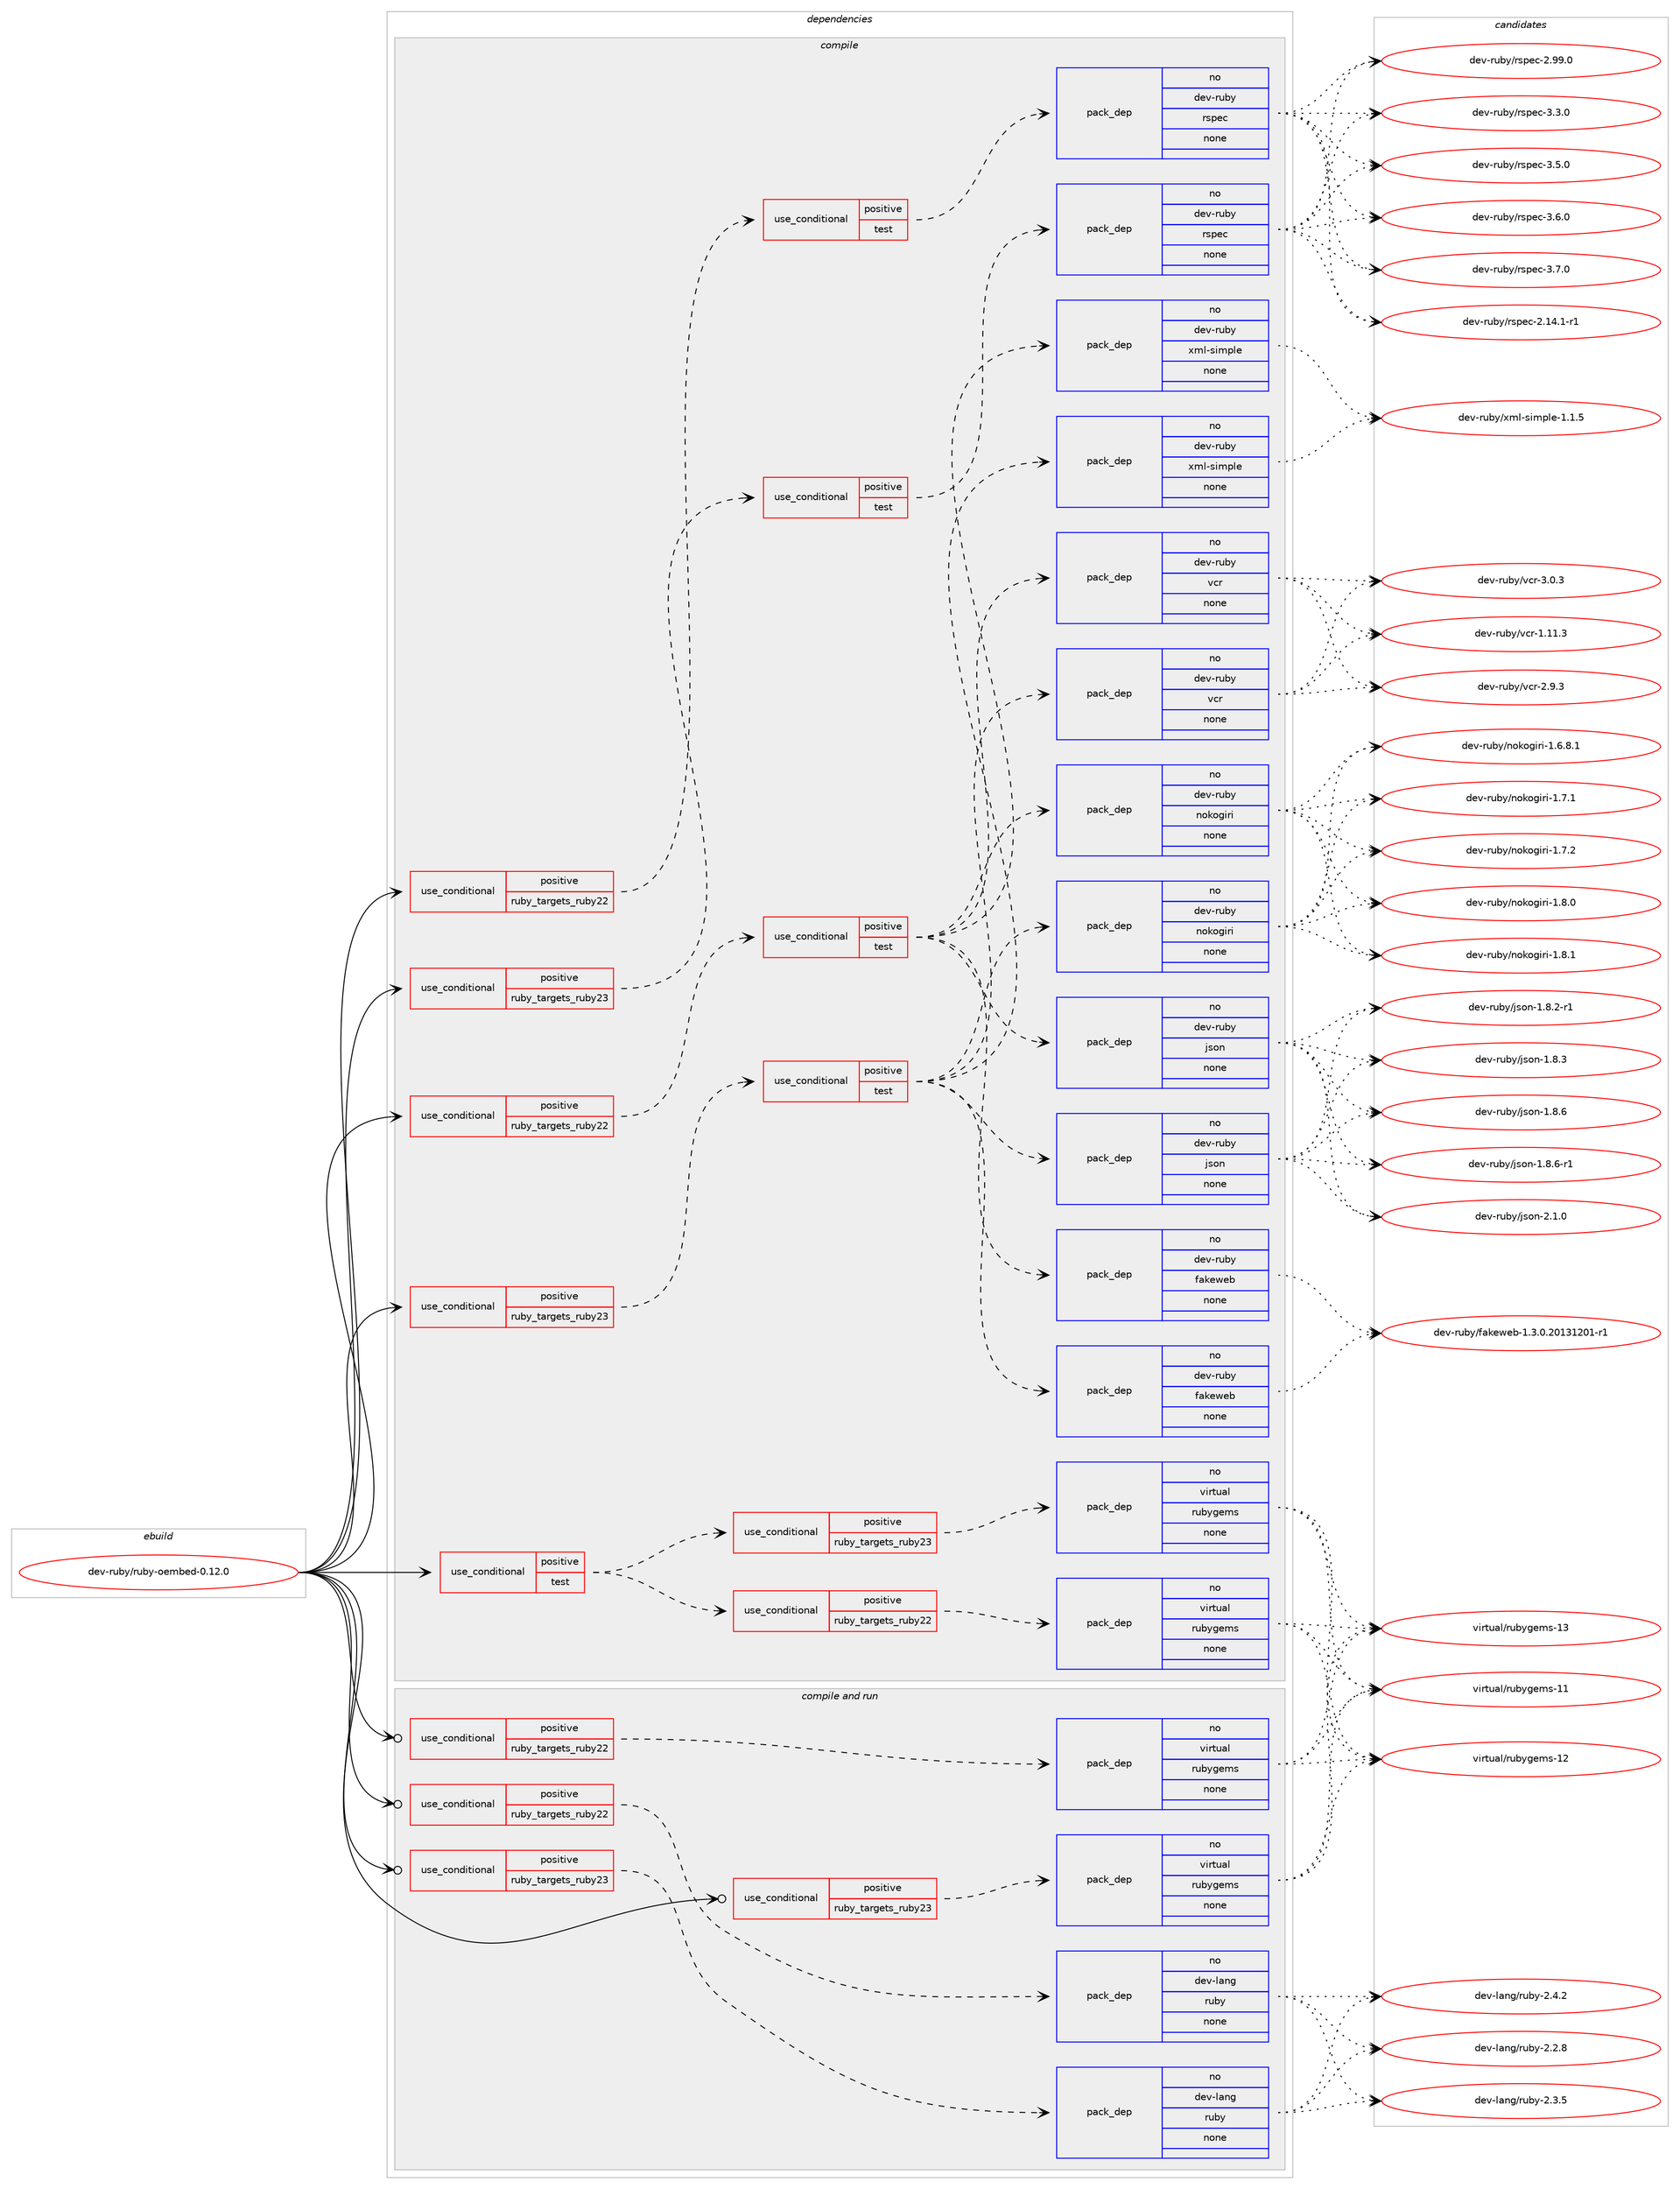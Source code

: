 digraph prolog {

# *************
# Graph options
# *************

newrank=true;
concentrate=true;
compound=true;
graph [rankdir=LR,fontname=Helvetica,fontsize=10,ranksep=1.5];#, ranksep=2.5, nodesep=0.2];
edge  [arrowhead=vee];
node  [fontname=Helvetica,fontsize=10];

# **********
# The ebuild
# **********

subgraph cluster_leftcol {
color=gray;
rank=same;
label=<<i>ebuild</i>>;
id [label="dev-ruby/ruby-oembed-0.12.0", color=red, width=4, href="../dev-ruby/ruby-oembed-0.12.0.svg"];
}

# ****************
# The dependencies
# ****************

subgraph cluster_midcol {
color=gray;
label=<<i>dependencies</i>>;
subgraph cluster_compile {
fillcolor="#eeeeee";
style=filled;
label=<<i>compile</i>>;
subgraph cond71494 {
dependency267747 [label=<<TABLE BORDER="0" CELLBORDER="1" CELLSPACING="0" CELLPADDING="4"><TR><TD ROWSPAN="3" CELLPADDING="10">use_conditional</TD></TR><TR><TD>positive</TD></TR><TR><TD>ruby_targets_ruby22</TD></TR></TABLE>>, shape=none, color=red];
subgraph cond71495 {
dependency267748 [label=<<TABLE BORDER="0" CELLBORDER="1" CELLSPACING="0" CELLPADDING="4"><TR><TD ROWSPAN="3" CELLPADDING="10">use_conditional</TD></TR><TR><TD>positive</TD></TR><TR><TD>test</TD></TR></TABLE>>, shape=none, color=red];
subgraph pack192139 {
dependency267749 [label=<<TABLE BORDER="0" CELLBORDER="1" CELLSPACING="0" CELLPADDING="4" WIDTH="220"><TR><TD ROWSPAN="6" CELLPADDING="30">pack_dep</TD></TR><TR><TD WIDTH="110">no</TD></TR><TR><TD>dev-ruby</TD></TR><TR><TD>json</TD></TR><TR><TD>none</TD></TR><TR><TD></TD></TR></TABLE>>, shape=none, color=blue];
}
dependency267748:e -> dependency267749:w [weight=20,style="dashed",arrowhead="vee"];
subgraph pack192140 {
dependency267750 [label=<<TABLE BORDER="0" CELLBORDER="1" CELLSPACING="0" CELLPADDING="4" WIDTH="220"><TR><TD ROWSPAN="6" CELLPADDING="30">pack_dep</TD></TR><TR><TD WIDTH="110">no</TD></TR><TR><TD>dev-ruby</TD></TR><TR><TD>vcr</TD></TR><TR><TD>none</TD></TR><TR><TD></TD></TR></TABLE>>, shape=none, color=blue];
}
dependency267748:e -> dependency267750:w [weight=20,style="dashed",arrowhead="vee"];
subgraph pack192141 {
dependency267751 [label=<<TABLE BORDER="0" CELLBORDER="1" CELLSPACING="0" CELLPADDING="4" WIDTH="220"><TR><TD ROWSPAN="6" CELLPADDING="30">pack_dep</TD></TR><TR><TD WIDTH="110">no</TD></TR><TR><TD>dev-ruby</TD></TR><TR><TD>xml-simple</TD></TR><TR><TD>none</TD></TR><TR><TD></TD></TR></TABLE>>, shape=none, color=blue];
}
dependency267748:e -> dependency267751:w [weight=20,style="dashed",arrowhead="vee"];
subgraph pack192142 {
dependency267752 [label=<<TABLE BORDER="0" CELLBORDER="1" CELLSPACING="0" CELLPADDING="4" WIDTH="220"><TR><TD ROWSPAN="6" CELLPADDING="30">pack_dep</TD></TR><TR><TD WIDTH="110">no</TD></TR><TR><TD>dev-ruby</TD></TR><TR><TD>nokogiri</TD></TR><TR><TD>none</TD></TR><TR><TD></TD></TR></TABLE>>, shape=none, color=blue];
}
dependency267748:e -> dependency267752:w [weight=20,style="dashed",arrowhead="vee"];
subgraph pack192143 {
dependency267753 [label=<<TABLE BORDER="0" CELLBORDER="1" CELLSPACING="0" CELLPADDING="4" WIDTH="220"><TR><TD ROWSPAN="6" CELLPADDING="30">pack_dep</TD></TR><TR><TD WIDTH="110">no</TD></TR><TR><TD>dev-ruby</TD></TR><TR><TD>fakeweb</TD></TR><TR><TD>none</TD></TR><TR><TD></TD></TR></TABLE>>, shape=none, color=blue];
}
dependency267748:e -> dependency267753:w [weight=20,style="dashed",arrowhead="vee"];
}
dependency267747:e -> dependency267748:w [weight=20,style="dashed",arrowhead="vee"];
}
id:e -> dependency267747:w [weight=20,style="solid",arrowhead="vee"];
subgraph cond71496 {
dependency267754 [label=<<TABLE BORDER="0" CELLBORDER="1" CELLSPACING="0" CELLPADDING="4"><TR><TD ROWSPAN="3" CELLPADDING="10">use_conditional</TD></TR><TR><TD>positive</TD></TR><TR><TD>ruby_targets_ruby22</TD></TR></TABLE>>, shape=none, color=red];
subgraph cond71497 {
dependency267755 [label=<<TABLE BORDER="0" CELLBORDER="1" CELLSPACING="0" CELLPADDING="4"><TR><TD ROWSPAN="3" CELLPADDING="10">use_conditional</TD></TR><TR><TD>positive</TD></TR><TR><TD>test</TD></TR></TABLE>>, shape=none, color=red];
subgraph pack192144 {
dependency267756 [label=<<TABLE BORDER="0" CELLBORDER="1" CELLSPACING="0" CELLPADDING="4" WIDTH="220"><TR><TD ROWSPAN="6" CELLPADDING="30">pack_dep</TD></TR><TR><TD WIDTH="110">no</TD></TR><TR><TD>dev-ruby</TD></TR><TR><TD>rspec</TD></TR><TR><TD>none</TD></TR><TR><TD></TD></TR></TABLE>>, shape=none, color=blue];
}
dependency267755:e -> dependency267756:w [weight=20,style="dashed",arrowhead="vee"];
}
dependency267754:e -> dependency267755:w [weight=20,style="dashed",arrowhead="vee"];
}
id:e -> dependency267754:w [weight=20,style="solid",arrowhead="vee"];
subgraph cond71498 {
dependency267757 [label=<<TABLE BORDER="0" CELLBORDER="1" CELLSPACING="0" CELLPADDING="4"><TR><TD ROWSPAN="3" CELLPADDING="10">use_conditional</TD></TR><TR><TD>positive</TD></TR><TR><TD>ruby_targets_ruby23</TD></TR></TABLE>>, shape=none, color=red];
subgraph cond71499 {
dependency267758 [label=<<TABLE BORDER="0" CELLBORDER="1" CELLSPACING="0" CELLPADDING="4"><TR><TD ROWSPAN="3" CELLPADDING="10">use_conditional</TD></TR><TR><TD>positive</TD></TR><TR><TD>test</TD></TR></TABLE>>, shape=none, color=red];
subgraph pack192145 {
dependency267759 [label=<<TABLE BORDER="0" CELLBORDER="1" CELLSPACING="0" CELLPADDING="4" WIDTH="220"><TR><TD ROWSPAN="6" CELLPADDING="30">pack_dep</TD></TR><TR><TD WIDTH="110">no</TD></TR><TR><TD>dev-ruby</TD></TR><TR><TD>json</TD></TR><TR><TD>none</TD></TR><TR><TD></TD></TR></TABLE>>, shape=none, color=blue];
}
dependency267758:e -> dependency267759:w [weight=20,style="dashed",arrowhead="vee"];
subgraph pack192146 {
dependency267760 [label=<<TABLE BORDER="0" CELLBORDER="1" CELLSPACING="0" CELLPADDING="4" WIDTH="220"><TR><TD ROWSPAN="6" CELLPADDING="30">pack_dep</TD></TR><TR><TD WIDTH="110">no</TD></TR><TR><TD>dev-ruby</TD></TR><TR><TD>vcr</TD></TR><TR><TD>none</TD></TR><TR><TD></TD></TR></TABLE>>, shape=none, color=blue];
}
dependency267758:e -> dependency267760:w [weight=20,style="dashed",arrowhead="vee"];
subgraph pack192147 {
dependency267761 [label=<<TABLE BORDER="0" CELLBORDER="1" CELLSPACING="0" CELLPADDING="4" WIDTH="220"><TR><TD ROWSPAN="6" CELLPADDING="30">pack_dep</TD></TR><TR><TD WIDTH="110">no</TD></TR><TR><TD>dev-ruby</TD></TR><TR><TD>xml-simple</TD></TR><TR><TD>none</TD></TR><TR><TD></TD></TR></TABLE>>, shape=none, color=blue];
}
dependency267758:e -> dependency267761:w [weight=20,style="dashed",arrowhead="vee"];
subgraph pack192148 {
dependency267762 [label=<<TABLE BORDER="0" CELLBORDER="1" CELLSPACING="0" CELLPADDING="4" WIDTH="220"><TR><TD ROWSPAN="6" CELLPADDING="30">pack_dep</TD></TR><TR><TD WIDTH="110">no</TD></TR><TR><TD>dev-ruby</TD></TR><TR><TD>nokogiri</TD></TR><TR><TD>none</TD></TR><TR><TD></TD></TR></TABLE>>, shape=none, color=blue];
}
dependency267758:e -> dependency267762:w [weight=20,style="dashed",arrowhead="vee"];
subgraph pack192149 {
dependency267763 [label=<<TABLE BORDER="0" CELLBORDER="1" CELLSPACING="0" CELLPADDING="4" WIDTH="220"><TR><TD ROWSPAN="6" CELLPADDING="30">pack_dep</TD></TR><TR><TD WIDTH="110">no</TD></TR><TR><TD>dev-ruby</TD></TR><TR><TD>fakeweb</TD></TR><TR><TD>none</TD></TR><TR><TD></TD></TR></TABLE>>, shape=none, color=blue];
}
dependency267758:e -> dependency267763:w [weight=20,style="dashed",arrowhead="vee"];
}
dependency267757:e -> dependency267758:w [weight=20,style="dashed",arrowhead="vee"];
}
id:e -> dependency267757:w [weight=20,style="solid",arrowhead="vee"];
subgraph cond71500 {
dependency267764 [label=<<TABLE BORDER="0" CELLBORDER="1" CELLSPACING="0" CELLPADDING="4"><TR><TD ROWSPAN="3" CELLPADDING="10">use_conditional</TD></TR><TR><TD>positive</TD></TR><TR><TD>ruby_targets_ruby23</TD></TR></TABLE>>, shape=none, color=red];
subgraph cond71501 {
dependency267765 [label=<<TABLE BORDER="0" CELLBORDER="1" CELLSPACING="0" CELLPADDING="4"><TR><TD ROWSPAN="3" CELLPADDING="10">use_conditional</TD></TR><TR><TD>positive</TD></TR><TR><TD>test</TD></TR></TABLE>>, shape=none, color=red];
subgraph pack192150 {
dependency267766 [label=<<TABLE BORDER="0" CELLBORDER="1" CELLSPACING="0" CELLPADDING="4" WIDTH="220"><TR><TD ROWSPAN="6" CELLPADDING="30">pack_dep</TD></TR><TR><TD WIDTH="110">no</TD></TR><TR><TD>dev-ruby</TD></TR><TR><TD>rspec</TD></TR><TR><TD>none</TD></TR><TR><TD></TD></TR></TABLE>>, shape=none, color=blue];
}
dependency267765:e -> dependency267766:w [weight=20,style="dashed",arrowhead="vee"];
}
dependency267764:e -> dependency267765:w [weight=20,style="dashed",arrowhead="vee"];
}
id:e -> dependency267764:w [weight=20,style="solid",arrowhead="vee"];
subgraph cond71502 {
dependency267767 [label=<<TABLE BORDER="0" CELLBORDER="1" CELLSPACING="0" CELLPADDING="4"><TR><TD ROWSPAN="3" CELLPADDING="10">use_conditional</TD></TR><TR><TD>positive</TD></TR><TR><TD>test</TD></TR></TABLE>>, shape=none, color=red];
subgraph cond71503 {
dependency267768 [label=<<TABLE BORDER="0" CELLBORDER="1" CELLSPACING="0" CELLPADDING="4"><TR><TD ROWSPAN="3" CELLPADDING="10">use_conditional</TD></TR><TR><TD>positive</TD></TR><TR><TD>ruby_targets_ruby22</TD></TR></TABLE>>, shape=none, color=red];
subgraph pack192151 {
dependency267769 [label=<<TABLE BORDER="0" CELLBORDER="1" CELLSPACING="0" CELLPADDING="4" WIDTH="220"><TR><TD ROWSPAN="6" CELLPADDING="30">pack_dep</TD></TR><TR><TD WIDTH="110">no</TD></TR><TR><TD>virtual</TD></TR><TR><TD>rubygems</TD></TR><TR><TD>none</TD></TR><TR><TD></TD></TR></TABLE>>, shape=none, color=blue];
}
dependency267768:e -> dependency267769:w [weight=20,style="dashed",arrowhead="vee"];
}
dependency267767:e -> dependency267768:w [weight=20,style="dashed",arrowhead="vee"];
subgraph cond71504 {
dependency267770 [label=<<TABLE BORDER="0" CELLBORDER="1" CELLSPACING="0" CELLPADDING="4"><TR><TD ROWSPAN="3" CELLPADDING="10">use_conditional</TD></TR><TR><TD>positive</TD></TR><TR><TD>ruby_targets_ruby23</TD></TR></TABLE>>, shape=none, color=red];
subgraph pack192152 {
dependency267771 [label=<<TABLE BORDER="0" CELLBORDER="1" CELLSPACING="0" CELLPADDING="4" WIDTH="220"><TR><TD ROWSPAN="6" CELLPADDING="30">pack_dep</TD></TR><TR><TD WIDTH="110">no</TD></TR><TR><TD>virtual</TD></TR><TR><TD>rubygems</TD></TR><TR><TD>none</TD></TR><TR><TD></TD></TR></TABLE>>, shape=none, color=blue];
}
dependency267770:e -> dependency267771:w [weight=20,style="dashed",arrowhead="vee"];
}
dependency267767:e -> dependency267770:w [weight=20,style="dashed",arrowhead="vee"];
}
id:e -> dependency267767:w [weight=20,style="solid",arrowhead="vee"];
}
subgraph cluster_compileandrun {
fillcolor="#eeeeee";
style=filled;
label=<<i>compile and run</i>>;
subgraph cond71505 {
dependency267772 [label=<<TABLE BORDER="0" CELLBORDER="1" CELLSPACING="0" CELLPADDING="4"><TR><TD ROWSPAN="3" CELLPADDING="10">use_conditional</TD></TR><TR><TD>positive</TD></TR><TR><TD>ruby_targets_ruby22</TD></TR></TABLE>>, shape=none, color=red];
subgraph pack192153 {
dependency267773 [label=<<TABLE BORDER="0" CELLBORDER="1" CELLSPACING="0" CELLPADDING="4" WIDTH="220"><TR><TD ROWSPAN="6" CELLPADDING="30">pack_dep</TD></TR><TR><TD WIDTH="110">no</TD></TR><TR><TD>dev-lang</TD></TR><TR><TD>ruby</TD></TR><TR><TD>none</TD></TR><TR><TD></TD></TR></TABLE>>, shape=none, color=blue];
}
dependency267772:e -> dependency267773:w [weight=20,style="dashed",arrowhead="vee"];
}
id:e -> dependency267772:w [weight=20,style="solid",arrowhead="odotvee"];
subgraph cond71506 {
dependency267774 [label=<<TABLE BORDER="0" CELLBORDER="1" CELLSPACING="0" CELLPADDING="4"><TR><TD ROWSPAN="3" CELLPADDING="10">use_conditional</TD></TR><TR><TD>positive</TD></TR><TR><TD>ruby_targets_ruby22</TD></TR></TABLE>>, shape=none, color=red];
subgraph pack192154 {
dependency267775 [label=<<TABLE BORDER="0" CELLBORDER="1" CELLSPACING="0" CELLPADDING="4" WIDTH="220"><TR><TD ROWSPAN="6" CELLPADDING="30">pack_dep</TD></TR><TR><TD WIDTH="110">no</TD></TR><TR><TD>virtual</TD></TR><TR><TD>rubygems</TD></TR><TR><TD>none</TD></TR><TR><TD></TD></TR></TABLE>>, shape=none, color=blue];
}
dependency267774:e -> dependency267775:w [weight=20,style="dashed",arrowhead="vee"];
}
id:e -> dependency267774:w [weight=20,style="solid",arrowhead="odotvee"];
subgraph cond71507 {
dependency267776 [label=<<TABLE BORDER="0" CELLBORDER="1" CELLSPACING="0" CELLPADDING="4"><TR><TD ROWSPAN="3" CELLPADDING="10">use_conditional</TD></TR><TR><TD>positive</TD></TR><TR><TD>ruby_targets_ruby23</TD></TR></TABLE>>, shape=none, color=red];
subgraph pack192155 {
dependency267777 [label=<<TABLE BORDER="0" CELLBORDER="1" CELLSPACING="0" CELLPADDING="4" WIDTH="220"><TR><TD ROWSPAN="6" CELLPADDING="30">pack_dep</TD></TR><TR><TD WIDTH="110">no</TD></TR><TR><TD>dev-lang</TD></TR><TR><TD>ruby</TD></TR><TR><TD>none</TD></TR><TR><TD></TD></TR></TABLE>>, shape=none, color=blue];
}
dependency267776:e -> dependency267777:w [weight=20,style="dashed",arrowhead="vee"];
}
id:e -> dependency267776:w [weight=20,style="solid",arrowhead="odotvee"];
subgraph cond71508 {
dependency267778 [label=<<TABLE BORDER="0" CELLBORDER="1" CELLSPACING="0" CELLPADDING="4"><TR><TD ROWSPAN="3" CELLPADDING="10">use_conditional</TD></TR><TR><TD>positive</TD></TR><TR><TD>ruby_targets_ruby23</TD></TR></TABLE>>, shape=none, color=red];
subgraph pack192156 {
dependency267779 [label=<<TABLE BORDER="0" CELLBORDER="1" CELLSPACING="0" CELLPADDING="4" WIDTH="220"><TR><TD ROWSPAN="6" CELLPADDING="30">pack_dep</TD></TR><TR><TD WIDTH="110">no</TD></TR><TR><TD>virtual</TD></TR><TR><TD>rubygems</TD></TR><TR><TD>none</TD></TR><TR><TD></TD></TR></TABLE>>, shape=none, color=blue];
}
dependency267778:e -> dependency267779:w [weight=20,style="dashed",arrowhead="vee"];
}
id:e -> dependency267778:w [weight=20,style="solid",arrowhead="odotvee"];
}
subgraph cluster_run {
fillcolor="#eeeeee";
style=filled;
label=<<i>run</i>>;
}
}

# **************
# The candidates
# **************

subgraph cluster_choices {
rank=same;
color=gray;
label=<<i>candidates</i>>;

subgraph choice192139 {
color=black;
nodesep=1;
choice1001011184511411798121471061151111104549465646504511449 [label="dev-ruby/json-1.8.2-r1", color=red, width=4,href="../dev-ruby/json-1.8.2-r1.svg"];
choice100101118451141179812147106115111110454946564651 [label="dev-ruby/json-1.8.3", color=red, width=4,href="../dev-ruby/json-1.8.3.svg"];
choice100101118451141179812147106115111110454946564654 [label="dev-ruby/json-1.8.6", color=red, width=4,href="../dev-ruby/json-1.8.6.svg"];
choice1001011184511411798121471061151111104549465646544511449 [label="dev-ruby/json-1.8.6-r1", color=red, width=4,href="../dev-ruby/json-1.8.6-r1.svg"];
choice100101118451141179812147106115111110455046494648 [label="dev-ruby/json-2.1.0", color=red, width=4,href="../dev-ruby/json-2.1.0.svg"];
dependency267749:e -> choice1001011184511411798121471061151111104549465646504511449:w [style=dotted,weight="100"];
dependency267749:e -> choice100101118451141179812147106115111110454946564651:w [style=dotted,weight="100"];
dependency267749:e -> choice100101118451141179812147106115111110454946564654:w [style=dotted,weight="100"];
dependency267749:e -> choice1001011184511411798121471061151111104549465646544511449:w [style=dotted,weight="100"];
dependency267749:e -> choice100101118451141179812147106115111110455046494648:w [style=dotted,weight="100"];
}
subgraph choice192140 {
color=black;
nodesep=1;
choice1001011184511411798121471189911445494649494651 [label="dev-ruby/vcr-1.11.3", color=red, width=4,href="../dev-ruby/vcr-1.11.3.svg"];
choice10010111845114117981214711899114455046574651 [label="dev-ruby/vcr-2.9.3", color=red, width=4,href="../dev-ruby/vcr-2.9.3.svg"];
choice10010111845114117981214711899114455146484651 [label="dev-ruby/vcr-3.0.3", color=red, width=4,href="../dev-ruby/vcr-3.0.3.svg"];
dependency267750:e -> choice1001011184511411798121471189911445494649494651:w [style=dotted,weight="100"];
dependency267750:e -> choice10010111845114117981214711899114455046574651:w [style=dotted,weight="100"];
dependency267750:e -> choice10010111845114117981214711899114455146484651:w [style=dotted,weight="100"];
}
subgraph choice192141 {
color=black;
nodesep=1;
choice10010111845114117981214712010910845115105109112108101454946494653 [label="dev-ruby/xml-simple-1.1.5", color=red, width=4,href="../dev-ruby/xml-simple-1.1.5.svg"];
dependency267751:e -> choice10010111845114117981214712010910845115105109112108101454946494653:w [style=dotted,weight="100"];
}
subgraph choice192142 {
color=black;
nodesep=1;
choice1001011184511411798121471101111071111031051141054549465446564649 [label="dev-ruby/nokogiri-1.6.8.1", color=red, width=4,href="../dev-ruby/nokogiri-1.6.8.1.svg"];
choice100101118451141179812147110111107111103105114105454946554649 [label="dev-ruby/nokogiri-1.7.1", color=red, width=4,href="../dev-ruby/nokogiri-1.7.1.svg"];
choice100101118451141179812147110111107111103105114105454946554650 [label="dev-ruby/nokogiri-1.7.2", color=red, width=4,href="../dev-ruby/nokogiri-1.7.2.svg"];
choice100101118451141179812147110111107111103105114105454946564648 [label="dev-ruby/nokogiri-1.8.0", color=red, width=4,href="../dev-ruby/nokogiri-1.8.0.svg"];
choice100101118451141179812147110111107111103105114105454946564649 [label="dev-ruby/nokogiri-1.8.1", color=red, width=4,href="../dev-ruby/nokogiri-1.8.1.svg"];
dependency267752:e -> choice1001011184511411798121471101111071111031051141054549465446564649:w [style=dotted,weight="100"];
dependency267752:e -> choice100101118451141179812147110111107111103105114105454946554649:w [style=dotted,weight="100"];
dependency267752:e -> choice100101118451141179812147110111107111103105114105454946554650:w [style=dotted,weight="100"];
dependency267752:e -> choice100101118451141179812147110111107111103105114105454946564648:w [style=dotted,weight="100"];
dependency267752:e -> choice100101118451141179812147110111107111103105114105454946564649:w [style=dotted,weight="100"];
}
subgraph choice192143 {
color=black;
nodesep=1;
choice10010111845114117981214710297107101119101984549465146484650484951495048494511449 [label="dev-ruby/fakeweb-1.3.0.20131201-r1", color=red, width=4,href="../dev-ruby/fakeweb-1.3.0.20131201-r1.svg"];
dependency267753:e -> choice10010111845114117981214710297107101119101984549465146484650484951495048494511449:w [style=dotted,weight="100"];
}
subgraph choice192144 {
color=black;
nodesep=1;
choice10010111845114117981214711411511210199455046495246494511449 [label="dev-ruby/rspec-2.14.1-r1", color=red, width=4,href="../dev-ruby/rspec-2.14.1-r1.svg"];
choice1001011184511411798121471141151121019945504657574648 [label="dev-ruby/rspec-2.99.0", color=red, width=4,href="../dev-ruby/rspec-2.99.0.svg"];
choice10010111845114117981214711411511210199455146514648 [label="dev-ruby/rspec-3.3.0", color=red, width=4,href="../dev-ruby/rspec-3.3.0.svg"];
choice10010111845114117981214711411511210199455146534648 [label="dev-ruby/rspec-3.5.0", color=red, width=4,href="../dev-ruby/rspec-3.5.0.svg"];
choice10010111845114117981214711411511210199455146544648 [label="dev-ruby/rspec-3.6.0", color=red, width=4,href="../dev-ruby/rspec-3.6.0.svg"];
choice10010111845114117981214711411511210199455146554648 [label="dev-ruby/rspec-3.7.0", color=red, width=4,href="../dev-ruby/rspec-3.7.0.svg"];
dependency267756:e -> choice10010111845114117981214711411511210199455046495246494511449:w [style=dotted,weight="100"];
dependency267756:e -> choice1001011184511411798121471141151121019945504657574648:w [style=dotted,weight="100"];
dependency267756:e -> choice10010111845114117981214711411511210199455146514648:w [style=dotted,weight="100"];
dependency267756:e -> choice10010111845114117981214711411511210199455146534648:w [style=dotted,weight="100"];
dependency267756:e -> choice10010111845114117981214711411511210199455146544648:w [style=dotted,weight="100"];
dependency267756:e -> choice10010111845114117981214711411511210199455146554648:w [style=dotted,weight="100"];
}
subgraph choice192145 {
color=black;
nodesep=1;
choice1001011184511411798121471061151111104549465646504511449 [label="dev-ruby/json-1.8.2-r1", color=red, width=4,href="../dev-ruby/json-1.8.2-r1.svg"];
choice100101118451141179812147106115111110454946564651 [label="dev-ruby/json-1.8.3", color=red, width=4,href="../dev-ruby/json-1.8.3.svg"];
choice100101118451141179812147106115111110454946564654 [label="dev-ruby/json-1.8.6", color=red, width=4,href="../dev-ruby/json-1.8.6.svg"];
choice1001011184511411798121471061151111104549465646544511449 [label="dev-ruby/json-1.8.6-r1", color=red, width=4,href="../dev-ruby/json-1.8.6-r1.svg"];
choice100101118451141179812147106115111110455046494648 [label="dev-ruby/json-2.1.0", color=red, width=4,href="../dev-ruby/json-2.1.0.svg"];
dependency267759:e -> choice1001011184511411798121471061151111104549465646504511449:w [style=dotted,weight="100"];
dependency267759:e -> choice100101118451141179812147106115111110454946564651:w [style=dotted,weight="100"];
dependency267759:e -> choice100101118451141179812147106115111110454946564654:w [style=dotted,weight="100"];
dependency267759:e -> choice1001011184511411798121471061151111104549465646544511449:w [style=dotted,weight="100"];
dependency267759:e -> choice100101118451141179812147106115111110455046494648:w [style=dotted,weight="100"];
}
subgraph choice192146 {
color=black;
nodesep=1;
choice1001011184511411798121471189911445494649494651 [label="dev-ruby/vcr-1.11.3", color=red, width=4,href="../dev-ruby/vcr-1.11.3.svg"];
choice10010111845114117981214711899114455046574651 [label="dev-ruby/vcr-2.9.3", color=red, width=4,href="../dev-ruby/vcr-2.9.3.svg"];
choice10010111845114117981214711899114455146484651 [label="dev-ruby/vcr-3.0.3", color=red, width=4,href="../dev-ruby/vcr-3.0.3.svg"];
dependency267760:e -> choice1001011184511411798121471189911445494649494651:w [style=dotted,weight="100"];
dependency267760:e -> choice10010111845114117981214711899114455046574651:w [style=dotted,weight="100"];
dependency267760:e -> choice10010111845114117981214711899114455146484651:w [style=dotted,weight="100"];
}
subgraph choice192147 {
color=black;
nodesep=1;
choice10010111845114117981214712010910845115105109112108101454946494653 [label="dev-ruby/xml-simple-1.1.5", color=red, width=4,href="../dev-ruby/xml-simple-1.1.5.svg"];
dependency267761:e -> choice10010111845114117981214712010910845115105109112108101454946494653:w [style=dotted,weight="100"];
}
subgraph choice192148 {
color=black;
nodesep=1;
choice1001011184511411798121471101111071111031051141054549465446564649 [label="dev-ruby/nokogiri-1.6.8.1", color=red, width=4,href="../dev-ruby/nokogiri-1.6.8.1.svg"];
choice100101118451141179812147110111107111103105114105454946554649 [label="dev-ruby/nokogiri-1.7.1", color=red, width=4,href="../dev-ruby/nokogiri-1.7.1.svg"];
choice100101118451141179812147110111107111103105114105454946554650 [label="dev-ruby/nokogiri-1.7.2", color=red, width=4,href="../dev-ruby/nokogiri-1.7.2.svg"];
choice100101118451141179812147110111107111103105114105454946564648 [label="dev-ruby/nokogiri-1.8.0", color=red, width=4,href="../dev-ruby/nokogiri-1.8.0.svg"];
choice100101118451141179812147110111107111103105114105454946564649 [label="dev-ruby/nokogiri-1.8.1", color=red, width=4,href="../dev-ruby/nokogiri-1.8.1.svg"];
dependency267762:e -> choice1001011184511411798121471101111071111031051141054549465446564649:w [style=dotted,weight="100"];
dependency267762:e -> choice100101118451141179812147110111107111103105114105454946554649:w [style=dotted,weight="100"];
dependency267762:e -> choice100101118451141179812147110111107111103105114105454946554650:w [style=dotted,weight="100"];
dependency267762:e -> choice100101118451141179812147110111107111103105114105454946564648:w [style=dotted,weight="100"];
dependency267762:e -> choice100101118451141179812147110111107111103105114105454946564649:w [style=dotted,weight="100"];
}
subgraph choice192149 {
color=black;
nodesep=1;
choice10010111845114117981214710297107101119101984549465146484650484951495048494511449 [label="dev-ruby/fakeweb-1.3.0.20131201-r1", color=red, width=4,href="../dev-ruby/fakeweb-1.3.0.20131201-r1.svg"];
dependency267763:e -> choice10010111845114117981214710297107101119101984549465146484650484951495048494511449:w [style=dotted,weight="100"];
}
subgraph choice192150 {
color=black;
nodesep=1;
choice10010111845114117981214711411511210199455046495246494511449 [label="dev-ruby/rspec-2.14.1-r1", color=red, width=4,href="../dev-ruby/rspec-2.14.1-r1.svg"];
choice1001011184511411798121471141151121019945504657574648 [label="dev-ruby/rspec-2.99.0", color=red, width=4,href="../dev-ruby/rspec-2.99.0.svg"];
choice10010111845114117981214711411511210199455146514648 [label="dev-ruby/rspec-3.3.0", color=red, width=4,href="../dev-ruby/rspec-3.3.0.svg"];
choice10010111845114117981214711411511210199455146534648 [label="dev-ruby/rspec-3.5.0", color=red, width=4,href="../dev-ruby/rspec-3.5.0.svg"];
choice10010111845114117981214711411511210199455146544648 [label="dev-ruby/rspec-3.6.0", color=red, width=4,href="../dev-ruby/rspec-3.6.0.svg"];
choice10010111845114117981214711411511210199455146554648 [label="dev-ruby/rspec-3.7.0", color=red, width=4,href="../dev-ruby/rspec-3.7.0.svg"];
dependency267766:e -> choice10010111845114117981214711411511210199455046495246494511449:w [style=dotted,weight="100"];
dependency267766:e -> choice1001011184511411798121471141151121019945504657574648:w [style=dotted,weight="100"];
dependency267766:e -> choice10010111845114117981214711411511210199455146514648:w [style=dotted,weight="100"];
dependency267766:e -> choice10010111845114117981214711411511210199455146534648:w [style=dotted,weight="100"];
dependency267766:e -> choice10010111845114117981214711411511210199455146544648:w [style=dotted,weight="100"];
dependency267766:e -> choice10010111845114117981214711411511210199455146554648:w [style=dotted,weight="100"];
}
subgraph choice192151 {
color=black;
nodesep=1;
choice118105114116117971084711411798121103101109115454949 [label="virtual/rubygems-11", color=red, width=4,href="../virtual/rubygems-11.svg"];
choice118105114116117971084711411798121103101109115454950 [label="virtual/rubygems-12", color=red, width=4,href="../virtual/rubygems-12.svg"];
choice118105114116117971084711411798121103101109115454951 [label="virtual/rubygems-13", color=red, width=4,href="../virtual/rubygems-13.svg"];
dependency267769:e -> choice118105114116117971084711411798121103101109115454949:w [style=dotted,weight="100"];
dependency267769:e -> choice118105114116117971084711411798121103101109115454950:w [style=dotted,weight="100"];
dependency267769:e -> choice118105114116117971084711411798121103101109115454951:w [style=dotted,weight="100"];
}
subgraph choice192152 {
color=black;
nodesep=1;
choice118105114116117971084711411798121103101109115454949 [label="virtual/rubygems-11", color=red, width=4,href="../virtual/rubygems-11.svg"];
choice118105114116117971084711411798121103101109115454950 [label="virtual/rubygems-12", color=red, width=4,href="../virtual/rubygems-12.svg"];
choice118105114116117971084711411798121103101109115454951 [label="virtual/rubygems-13", color=red, width=4,href="../virtual/rubygems-13.svg"];
dependency267771:e -> choice118105114116117971084711411798121103101109115454949:w [style=dotted,weight="100"];
dependency267771:e -> choice118105114116117971084711411798121103101109115454950:w [style=dotted,weight="100"];
dependency267771:e -> choice118105114116117971084711411798121103101109115454951:w [style=dotted,weight="100"];
}
subgraph choice192153 {
color=black;
nodesep=1;
choice10010111845108971101034711411798121455046504656 [label="dev-lang/ruby-2.2.8", color=red, width=4,href="../dev-lang/ruby-2.2.8.svg"];
choice10010111845108971101034711411798121455046514653 [label="dev-lang/ruby-2.3.5", color=red, width=4,href="../dev-lang/ruby-2.3.5.svg"];
choice10010111845108971101034711411798121455046524650 [label="dev-lang/ruby-2.4.2", color=red, width=4,href="../dev-lang/ruby-2.4.2.svg"];
dependency267773:e -> choice10010111845108971101034711411798121455046504656:w [style=dotted,weight="100"];
dependency267773:e -> choice10010111845108971101034711411798121455046514653:w [style=dotted,weight="100"];
dependency267773:e -> choice10010111845108971101034711411798121455046524650:w [style=dotted,weight="100"];
}
subgraph choice192154 {
color=black;
nodesep=1;
choice118105114116117971084711411798121103101109115454949 [label="virtual/rubygems-11", color=red, width=4,href="../virtual/rubygems-11.svg"];
choice118105114116117971084711411798121103101109115454950 [label="virtual/rubygems-12", color=red, width=4,href="../virtual/rubygems-12.svg"];
choice118105114116117971084711411798121103101109115454951 [label="virtual/rubygems-13", color=red, width=4,href="../virtual/rubygems-13.svg"];
dependency267775:e -> choice118105114116117971084711411798121103101109115454949:w [style=dotted,weight="100"];
dependency267775:e -> choice118105114116117971084711411798121103101109115454950:w [style=dotted,weight="100"];
dependency267775:e -> choice118105114116117971084711411798121103101109115454951:w [style=dotted,weight="100"];
}
subgraph choice192155 {
color=black;
nodesep=1;
choice10010111845108971101034711411798121455046504656 [label="dev-lang/ruby-2.2.8", color=red, width=4,href="../dev-lang/ruby-2.2.8.svg"];
choice10010111845108971101034711411798121455046514653 [label="dev-lang/ruby-2.3.5", color=red, width=4,href="../dev-lang/ruby-2.3.5.svg"];
choice10010111845108971101034711411798121455046524650 [label="dev-lang/ruby-2.4.2", color=red, width=4,href="../dev-lang/ruby-2.4.2.svg"];
dependency267777:e -> choice10010111845108971101034711411798121455046504656:w [style=dotted,weight="100"];
dependency267777:e -> choice10010111845108971101034711411798121455046514653:w [style=dotted,weight="100"];
dependency267777:e -> choice10010111845108971101034711411798121455046524650:w [style=dotted,weight="100"];
}
subgraph choice192156 {
color=black;
nodesep=1;
choice118105114116117971084711411798121103101109115454949 [label="virtual/rubygems-11", color=red, width=4,href="../virtual/rubygems-11.svg"];
choice118105114116117971084711411798121103101109115454950 [label="virtual/rubygems-12", color=red, width=4,href="../virtual/rubygems-12.svg"];
choice118105114116117971084711411798121103101109115454951 [label="virtual/rubygems-13", color=red, width=4,href="../virtual/rubygems-13.svg"];
dependency267779:e -> choice118105114116117971084711411798121103101109115454949:w [style=dotted,weight="100"];
dependency267779:e -> choice118105114116117971084711411798121103101109115454950:w [style=dotted,weight="100"];
dependency267779:e -> choice118105114116117971084711411798121103101109115454951:w [style=dotted,weight="100"];
}
}

}
